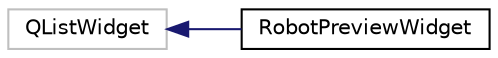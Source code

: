 digraph "Graphical Class Hierarchy"
{
  edge [fontname="Helvetica",fontsize="10",labelfontname="Helvetica",labelfontsize="10"];
  node [fontname="Helvetica",fontsize="10",shape=record];
  rankdir="LR";
  Node86 [label="QListWidget",height=0.2,width=0.4,color="grey75", fillcolor="white", style="filled"];
  Node86 -> Node0 [dir="back",color="midnightblue",fontsize="10",style="solid",fontname="Helvetica"];
  Node0 [label="RobotPreviewWidget",height=0.2,width=0.4,color="black", fillcolor="white", style="filled",URL="$classRobotPreviewWidget.html",tooltip="RobotPreviewWidget: Show all robots and if they are connected (green) or not (red). "];
}
